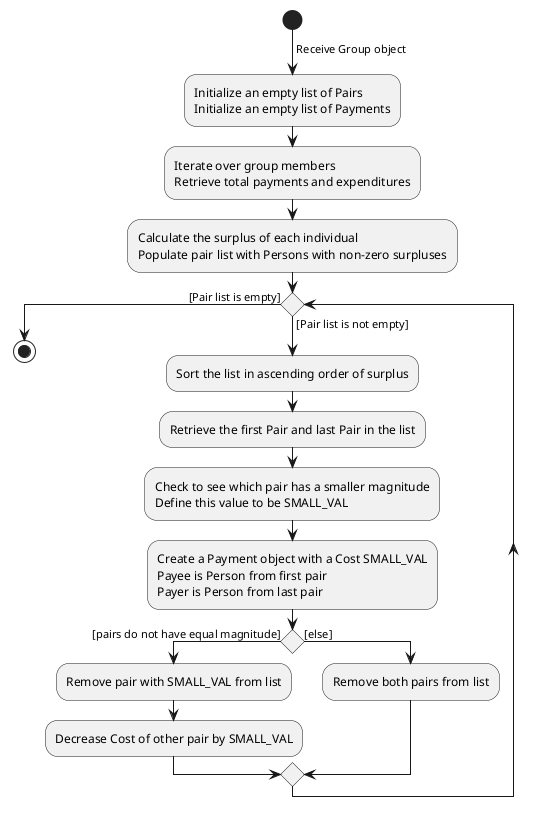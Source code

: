 @startuml
start
-> Receive Group object;
:Initialize an empty list of Pairs
Initialize an empty list of Payments;

:Iterate over group members
Retrieve total payments and expenditures;

:Calculate the surplus of each individual
Populate pair list with Persons with non-zero surpluses;

while () is ([Pair list is not empty])
:Sort the list in ascending order of surplus;
:Retrieve the first Pair and last Pair in the list;
:Check to see which pair has a smaller magnitude
Define this value to be SMALL_VAL;
:Create a Payment object with a Cost SMALL_VAL
Payee is Person from first pair
Payer is Person from last pair;
    if () then ([pairs do not have equal magnitude])
    :Remove pair with SMALL_VAL from list;
    :Decrease Cost of other pair by SMALL_VAL;
    else ([else])
    :Remove both pairs from list;
    endif
endwhile ([Pair list is empty])
stop
@enduml
